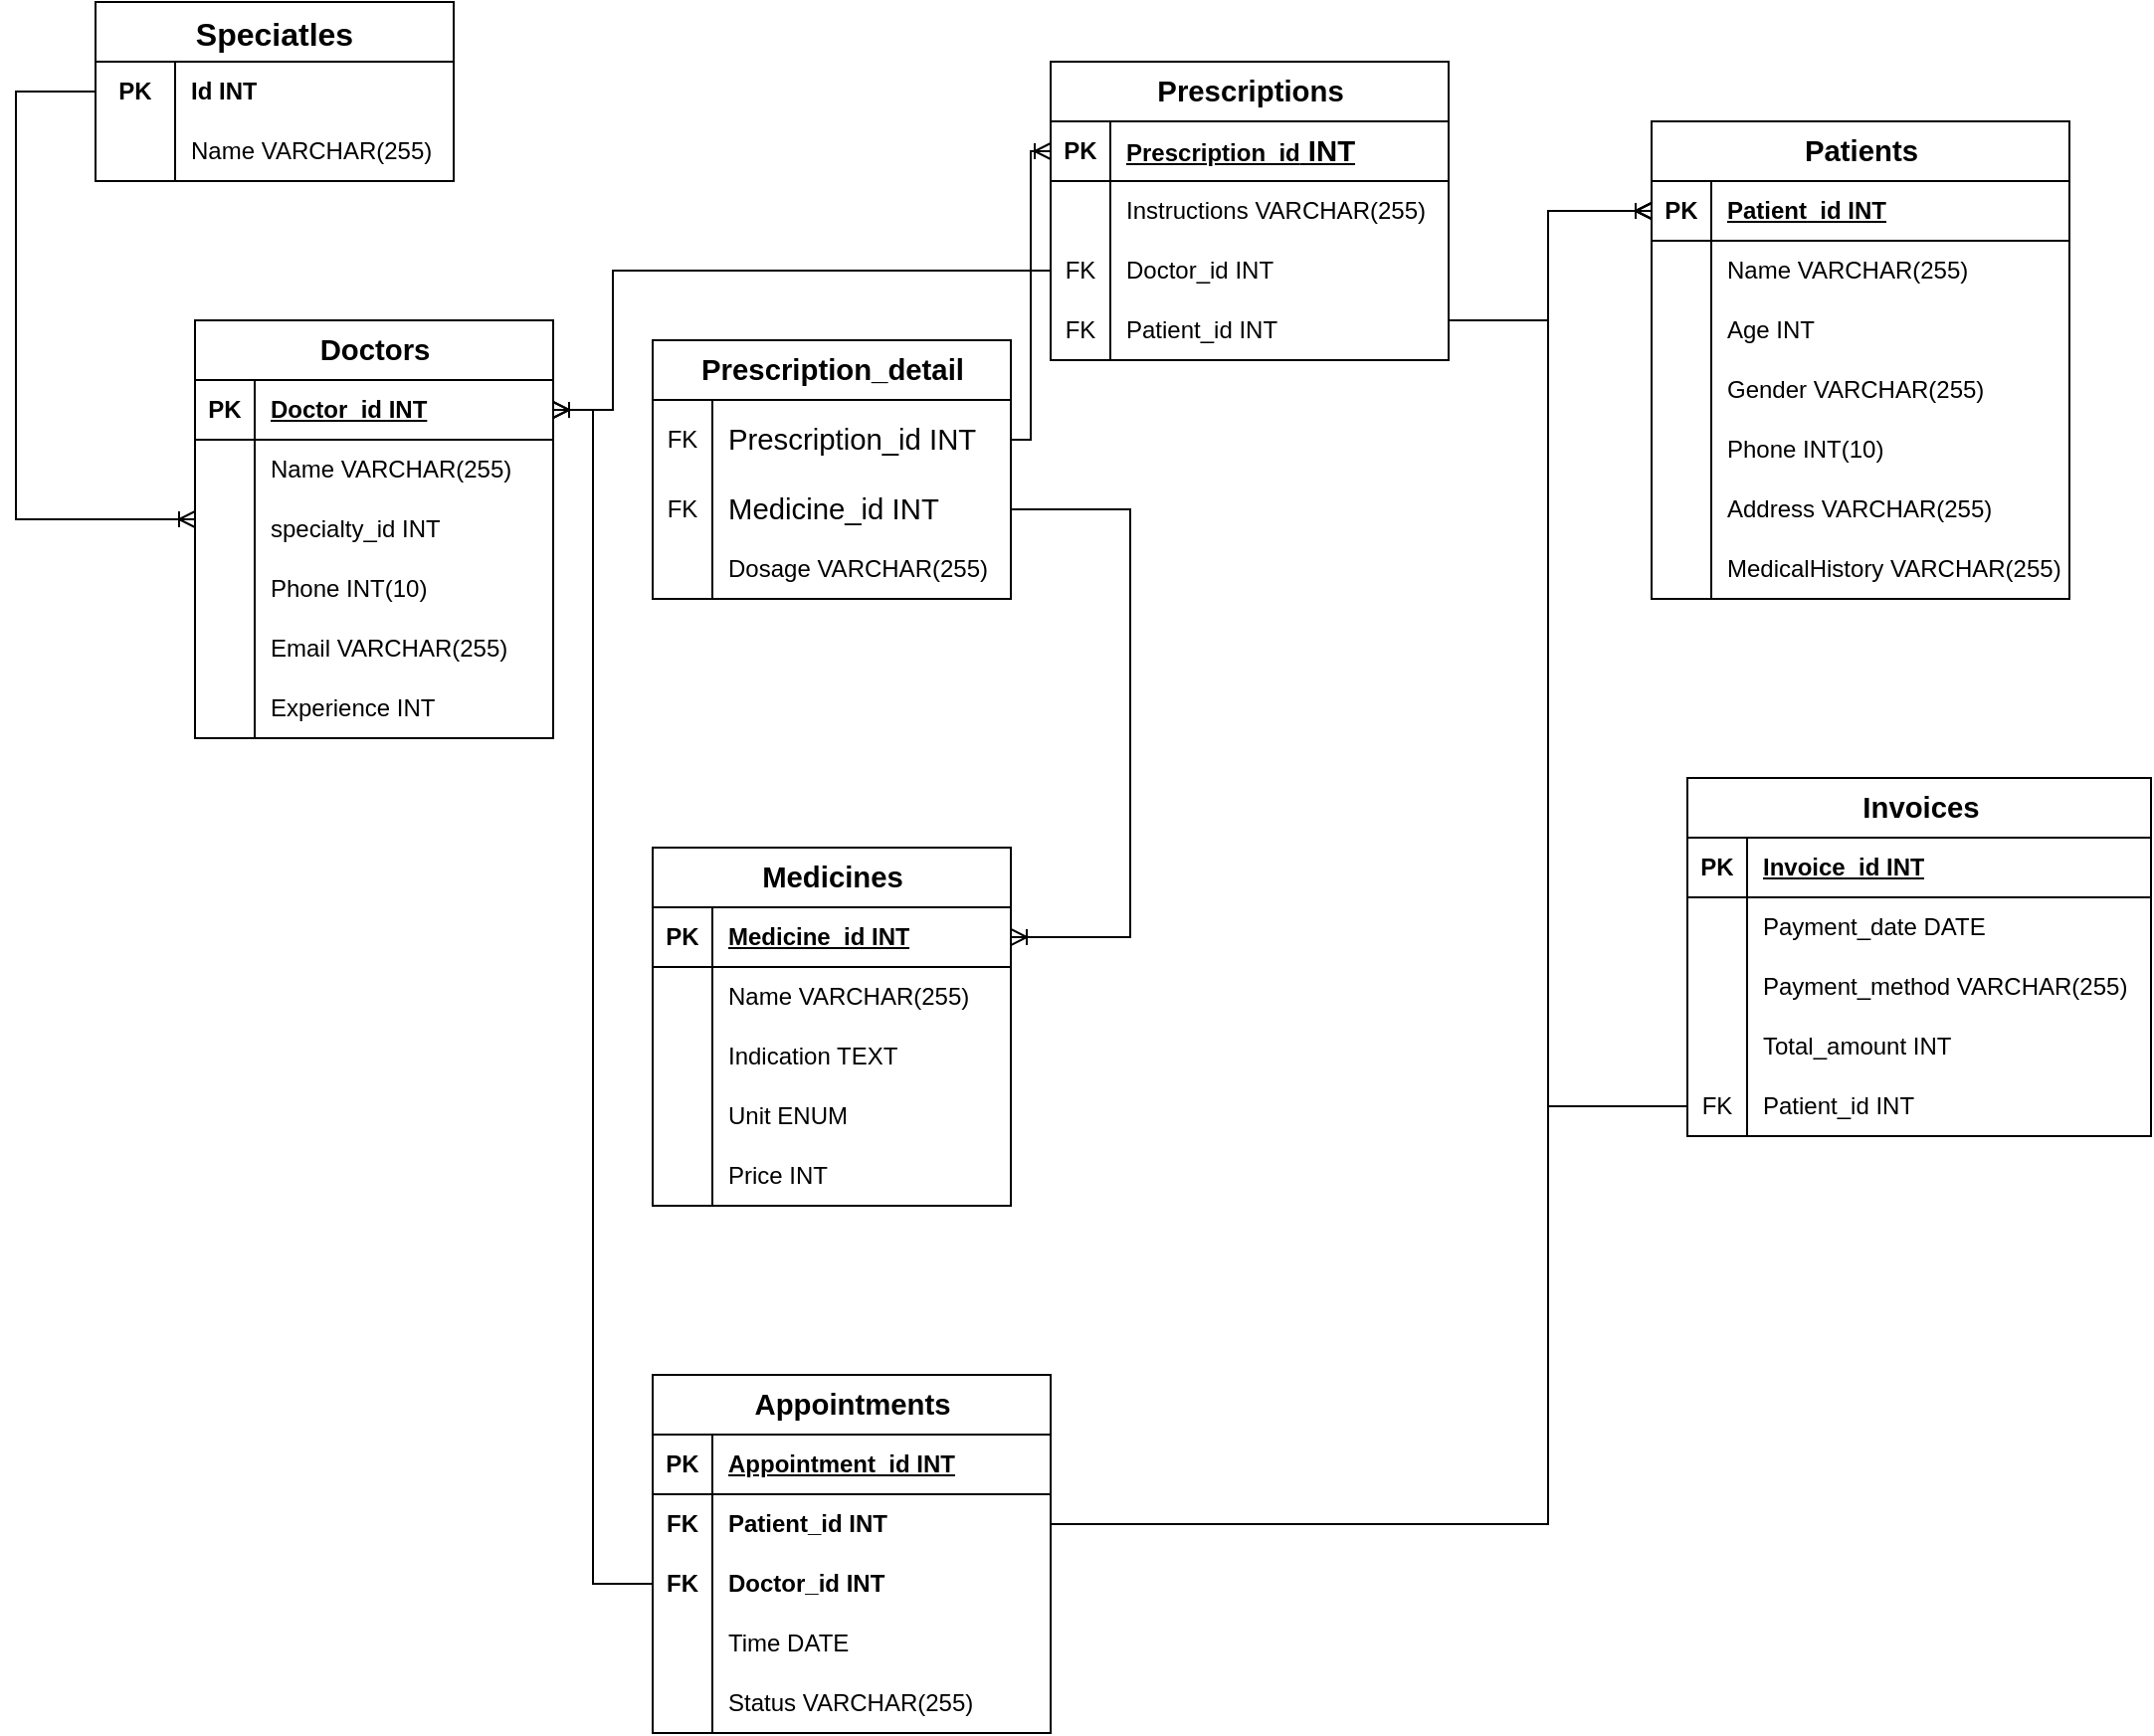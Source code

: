 <mxfile version="28.0.5">
  <diagram name="Trang-1" id="zhzASKq3WMGwNVFOSWOh">
    <mxGraphModel dx="2316" dy="2020" grid="1" gridSize="10" guides="1" tooltips="1" connect="1" arrows="1" fold="1" page="1" pageScale="1" pageWidth="827" pageHeight="1169" math="0" shadow="0">
      <root>
        <mxCell id="0" />
        <mxCell id="1" parent="0" />
        <mxCell id="D-3tOpNgMtjQ7bME-NMo-1" value="&lt;span id=&quot;docs-internal-guid-56222954-7fff-db5d-7ff1-6fb6231fdb4e&quot; style=&quot;&quot;&gt;&lt;span style=&quot;font-size: 11pt; font-family: Arial, sans-serif; background-color: transparent; font-variant-numeric: normal; font-variant-east-asian: normal; font-variant-alternates: normal; font-variant-position: normal; font-variant-emoji: normal; vertical-align: baseline; white-space: pre-wrap;&quot;&gt;Doctors&lt;/span&gt;&lt;/span&gt;" style="shape=table;startSize=30;container=1;collapsible=1;childLayout=tableLayout;fixedRows=1;rowLines=0;fontStyle=1;align=center;resizeLast=1;html=1;" vertex="1" parent="1">
          <mxGeometry x="20" y="140" width="180" height="210" as="geometry" />
        </mxCell>
        <mxCell id="D-3tOpNgMtjQ7bME-NMo-2" value="" style="shape=tableRow;horizontal=0;startSize=0;swimlaneHead=0;swimlaneBody=0;fillColor=none;collapsible=0;dropTarget=0;points=[[0,0.5],[1,0.5]];portConstraint=eastwest;top=0;left=0;right=0;bottom=1;" vertex="1" parent="D-3tOpNgMtjQ7bME-NMo-1">
          <mxGeometry y="30" width="180" height="30" as="geometry" />
        </mxCell>
        <mxCell id="D-3tOpNgMtjQ7bME-NMo-3" value="PK" style="shape=partialRectangle;connectable=0;fillColor=none;top=0;left=0;bottom=0;right=0;fontStyle=1;overflow=hidden;whiteSpace=wrap;html=1;" vertex="1" parent="D-3tOpNgMtjQ7bME-NMo-2">
          <mxGeometry width="30" height="30" as="geometry">
            <mxRectangle width="30" height="30" as="alternateBounds" />
          </mxGeometry>
        </mxCell>
        <mxCell id="D-3tOpNgMtjQ7bME-NMo-4" value="Doctor_id INT" style="shape=partialRectangle;connectable=0;fillColor=none;top=0;left=0;bottom=0;right=0;align=left;spacingLeft=6;fontStyle=5;overflow=hidden;whiteSpace=wrap;html=1;" vertex="1" parent="D-3tOpNgMtjQ7bME-NMo-2">
          <mxGeometry x="30" width="150" height="30" as="geometry">
            <mxRectangle width="150" height="30" as="alternateBounds" />
          </mxGeometry>
        </mxCell>
        <mxCell id="D-3tOpNgMtjQ7bME-NMo-5" value="" style="shape=tableRow;horizontal=0;startSize=0;swimlaneHead=0;swimlaneBody=0;fillColor=none;collapsible=0;dropTarget=0;points=[[0,0.5],[1,0.5]];portConstraint=eastwest;top=0;left=0;right=0;bottom=0;" vertex="1" parent="D-3tOpNgMtjQ7bME-NMo-1">
          <mxGeometry y="60" width="180" height="30" as="geometry" />
        </mxCell>
        <mxCell id="D-3tOpNgMtjQ7bME-NMo-6" value="" style="shape=partialRectangle;connectable=0;fillColor=none;top=0;left=0;bottom=0;right=0;editable=1;overflow=hidden;whiteSpace=wrap;html=1;" vertex="1" parent="D-3tOpNgMtjQ7bME-NMo-5">
          <mxGeometry width="30" height="30" as="geometry">
            <mxRectangle width="30" height="30" as="alternateBounds" />
          </mxGeometry>
        </mxCell>
        <mxCell id="D-3tOpNgMtjQ7bME-NMo-7" value="Name VARCHAR(255)" style="shape=partialRectangle;connectable=0;fillColor=none;top=0;left=0;bottom=0;right=0;align=left;spacingLeft=6;overflow=hidden;whiteSpace=wrap;html=1;" vertex="1" parent="D-3tOpNgMtjQ7bME-NMo-5">
          <mxGeometry x="30" width="150" height="30" as="geometry">
            <mxRectangle width="150" height="30" as="alternateBounds" />
          </mxGeometry>
        </mxCell>
        <mxCell id="D-3tOpNgMtjQ7bME-NMo-8" value="" style="shape=tableRow;horizontal=0;startSize=0;swimlaneHead=0;swimlaneBody=0;fillColor=none;collapsible=0;dropTarget=0;points=[[0,0.5],[1,0.5]];portConstraint=eastwest;top=0;left=0;right=0;bottom=0;" vertex="1" parent="D-3tOpNgMtjQ7bME-NMo-1">
          <mxGeometry y="90" width="180" height="30" as="geometry" />
        </mxCell>
        <mxCell id="D-3tOpNgMtjQ7bME-NMo-9" value="" style="shape=partialRectangle;connectable=0;fillColor=none;top=0;left=0;bottom=0;right=0;editable=1;overflow=hidden;whiteSpace=wrap;html=1;" vertex="1" parent="D-3tOpNgMtjQ7bME-NMo-8">
          <mxGeometry width="30" height="30" as="geometry">
            <mxRectangle width="30" height="30" as="alternateBounds" />
          </mxGeometry>
        </mxCell>
        <mxCell id="D-3tOpNgMtjQ7bME-NMo-10" value="specialty_id INT" style="shape=partialRectangle;connectable=0;fillColor=none;top=0;left=0;bottom=0;right=0;align=left;spacingLeft=6;overflow=hidden;whiteSpace=wrap;html=1;" vertex="1" parent="D-3tOpNgMtjQ7bME-NMo-8">
          <mxGeometry x="30" width="150" height="30" as="geometry">
            <mxRectangle width="150" height="30" as="alternateBounds" />
          </mxGeometry>
        </mxCell>
        <mxCell id="D-3tOpNgMtjQ7bME-NMo-11" value="" style="shape=tableRow;horizontal=0;startSize=0;swimlaneHead=0;swimlaneBody=0;fillColor=none;collapsible=0;dropTarget=0;points=[[0,0.5],[1,0.5]];portConstraint=eastwest;top=0;left=0;right=0;bottom=0;" vertex="1" parent="D-3tOpNgMtjQ7bME-NMo-1">
          <mxGeometry y="120" width="180" height="30" as="geometry" />
        </mxCell>
        <mxCell id="D-3tOpNgMtjQ7bME-NMo-12" value="" style="shape=partialRectangle;connectable=0;fillColor=none;top=0;left=0;bottom=0;right=0;editable=1;overflow=hidden;whiteSpace=wrap;html=1;" vertex="1" parent="D-3tOpNgMtjQ7bME-NMo-11">
          <mxGeometry width="30" height="30" as="geometry">
            <mxRectangle width="30" height="30" as="alternateBounds" />
          </mxGeometry>
        </mxCell>
        <mxCell id="D-3tOpNgMtjQ7bME-NMo-13" value="Phone INT(10)" style="shape=partialRectangle;connectable=0;fillColor=none;top=0;left=0;bottom=0;right=0;align=left;spacingLeft=6;overflow=hidden;whiteSpace=wrap;html=1;" vertex="1" parent="D-3tOpNgMtjQ7bME-NMo-11">
          <mxGeometry x="30" width="150" height="30" as="geometry">
            <mxRectangle width="150" height="30" as="alternateBounds" />
          </mxGeometry>
        </mxCell>
        <mxCell id="D-3tOpNgMtjQ7bME-NMo-14" value="" style="shape=tableRow;horizontal=0;startSize=0;swimlaneHead=0;swimlaneBody=0;fillColor=none;collapsible=0;dropTarget=0;points=[[0,0.5],[1,0.5]];portConstraint=eastwest;top=0;left=0;right=0;bottom=0;" vertex="1" parent="D-3tOpNgMtjQ7bME-NMo-1">
          <mxGeometry y="150" width="180" height="30" as="geometry" />
        </mxCell>
        <mxCell id="D-3tOpNgMtjQ7bME-NMo-15" value="" style="shape=partialRectangle;connectable=0;fillColor=none;top=0;left=0;bottom=0;right=0;editable=1;overflow=hidden;whiteSpace=wrap;html=1;" vertex="1" parent="D-3tOpNgMtjQ7bME-NMo-14">
          <mxGeometry width="30" height="30" as="geometry">
            <mxRectangle width="30" height="30" as="alternateBounds" />
          </mxGeometry>
        </mxCell>
        <mxCell id="D-3tOpNgMtjQ7bME-NMo-16" value="Email VARCHAR(255)" style="shape=partialRectangle;connectable=0;fillColor=none;top=0;left=0;bottom=0;right=0;align=left;spacingLeft=6;overflow=hidden;whiteSpace=wrap;html=1;" vertex="1" parent="D-3tOpNgMtjQ7bME-NMo-14">
          <mxGeometry x="30" width="150" height="30" as="geometry">
            <mxRectangle width="150" height="30" as="alternateBounds" />
          </mxGeometry>
        </mxCell>
        <mxCell id="D-3tOpNgMtjQ7bME-NMo-17" value="" style="shape=tableRow;horizontal=0;startSize=0;swimlaneHead=0;swimlaneBody=0;fillColor=none;collapsible=0;dropTarget=0;points=[[0,0.5],[1,0.5]];portConstraint=eastwest;top=0;left=0;right=0;bottom=0;" vertex="1" parent="D-3tOpNgMtjQ7bME-NMo-1">
          <mxGeometry y="180" width="180" height="30" as="geometry" />
        </mxCell>
        <mxCell id="D-3tOpNgMtjQ7bME-NMo-18" value="" style="shape=partialRectangle;connectable=0;fillColor=none;top=0;left=0;bottom=0;right=0;editable=1;overflow=hidden;whiteSpace=wrap;html=1;" vertex="1" parent="D-3tOpNgMtjQ7bME-NMo-17">
          <mxGeometry width="30" height="30" as="geometry">
            <mxRectangle width="30" height="30" as="alternateBounds" />
          </mxGeometry>
        </mxCell>
        <mxCell id="D-3tOpNgMtjQ7bME-NMo-19" value="Experience INT" style="shape=partialRectangle;connectable=0;fillColor=none;top=0;left=0;bottom=0;right=0;align=left;spacingLeft=6;overflow=hidden;whiteSpace=wrap;html=1;" vertex="1" parent="D-3tOpNgMtjQ7bME-NMo-17">
          <mxGeometry x="30" width="150" height="30" as="geometry">
            <mxRectangle width="150" height="30" as="alternateBounds" />
          </mxGeometry>
        </mxCell>
        <mxCell id="D-3tOpNgMtjQ7bME-NMo-20" value="Speciatles" style="shape=table;startSize=30;container=1;collapsible=0;childLayout=tableLayout;fixedRows=1;rowLines=0;fontStyle=1;strokeColor=default;fontSize=16;" vertex="1" parent="1">
          <mxGeometry x="-30" y="-20" width="180" height="90" as="geometry" />
        </mxCell>
        <mxCell id="D-3tOpNgMtjQ7bME-NMo-21" value="" style="shape=tableRow;horizontal=0;startSize=0;swimlaneHead=0;swimlaneBody=0;top=0;left=0;bottom=0;right=0;collapsible=0;dropTarget=0;fillColor=none;points=[[0,0.5],[1,0.5]];portConstraint=eastwest;strokeColor=inherit;fontSize=16;" vertex="1" parent="D-3tOpNgMtjQ7bME-NMo-20">
          <mxGeometry y="30" width="180" height="30" as="geometry" />
        </mxCell>
        <mxCell id="D-3tOpNgMtjQ7bME-NMo-22" value="PK" style="shape=partialRectangle;html=1;whiteSpace=wrap;connectable=0;fillColor=none;top=0;left=0;bottom=0;right=0;overflow=hidden;pointerEvents=1;strokeColor=inherit;fontSize=12;fontStyle=1" vertex="1" parent="D-3tOpNgMtjQ7bME-NMo-21">
          <mxGeometry width="40" height="30" as="geometry">
            <mxRectangle width="40" height="30" as="alternateBounds" />
          </mxGeometry>
        </mxCell>
        <mxCell id="D-3tOpNgMtjQ7bME-NMo-23" value="Id INT" style="shape=partialRectangle;html=1;whiteSpace=wrap;connectable=0;fillColor=none;top=0;left=0;bottom=0;right=0;align=left;spacingLeft=6;overflow=hidden;strokeColor=inherit;fontSize=12;fontStyle=1" vertex="1" parent="D-3tOpNgMtjQ7bME-NMo-21">
          <mxGeometry x="40" width="140" height="30" as="geometry">
            <mxRectangle width="140" height="30" as="alternateBounds" />
          </mxGeometry>
        </mxCell>
        <mxCell id="D-3tOpNgMtjQ7bME-NMo-24" value="" style="shape=tableRow;horizontal=0;startSize=0;swimlaneHead=0;swimlaneBody=0;top=0;left=0;bottom=0;right=0;collapsible=0;dropTarget=0;fillColor=none;points=[[0,0.5],[1,0.5]];portConstraint=eastwest;strokeColor=inherit;fontSize=16;" vertex="1" parent="D-3tOpNgMtjQ7bME-NMo-20">
          <mxGeometry y="60" width="180" height="30" as="geometry" />
        </mxCell>
        <mxCell id="D-3tOpNgMtjQ7bME-NMo-25" value="" style="shape=partialRectangle;html=1;whiteSpace=wrap;connectable=0;fillColor=none;top=0;left=0;bottom=0;right=0;overflow=hidden;strokeColor=inherit;fontSize=16;" vertex="1" parent="D-3tOpNgMtjQ7bME-NMo-24">
          <mxGeometry width="40" height="30" as="geometry">
            <mxRectangle width="40" height="30" as="alternateBounds" />
          </mxGeometry>
        </mxCell>
        <mxCell id="D-3tOpNgMtjQ7bME-NMo-26" value="Name VARCHAR(255)" style="shape=partialRectangle;html=1;whiteSpace=wrap;connectable=0;fillColor=none;top=0;left=0;bottom=0;right=0;align=left;spacingLeft=6;overflow=hidden;strokeColor=inherit;fontSize=12;" vertex="1" parent="D-3tOpNgMtjQ7bME-NMo-24">
          <mxGeometry x="40" width="140" height="30" as="geometry">
            <mxRectangle width="140" height="30" as="alternateBounds" />
          </mxGeometry>
        </mxCell>
        <mxCell id="D-3tOpNgMtjQ7bME-NMo-30" value="&lt;span id=&quot;docs-internal-guid-924b4218-7fff-1e12-b797-c82c9c0742f1&quot; style=&quot;&quot;&gt;&lt;span style=&quot;font-size: 11pt; font-family: Arial, sans-serif; background-color: transparent; font-variant-numeric: normal; font-variant-east-asian: normal; font-variant-alternates: normal; font-variant-position: normal; font-variant-emoji: normal; vertical-align: baseline; white-space: pre-wrap;&quot;&gt;Patients&lt;/span&gt;&lt;/span&gt;" style="shape=table;startSize=30;container=1;collapsible=1;childLayout=tableLayout;fixedRows=1;rowLines=0;fontStyle=1;align=center;resizeLast=1;html=1;" vertex="1" parent="1">
          <mxGeometry x="752" y="40" width="210" height="240" as="geometry" />
        </mxCell>
        <mxCell id="D-3tOpNgMtjQ7bME-NMo-31" value="" style="shape=tableRow;horizontal=0;startSize=0;swimlaneHead=0;swimlaneBody=0;fillColor=none;collapsible=0;dropTarget=0;points=[[0,0.5],[1,0.5]];portConstraint=eastwest;top=0;left=0;right=0;bottom=1;" vertex="1" parent="D-3tOpNgMtjQ7bME-NMo-30">
          <mxGeometry y="30" width="210" height="30" as="geometry" />
        </mxCell>
        <mxCell id="D-3tOpNgMtjQ7bME-NMo-32" value="PK" style="shape=partialRectangle;connectable=0;fillColor=none;top=0;left=0;bottom=0;right=0;fontStyle=1;overflow=hidden;whiteSpace=wrap;html=1;" vertex="1" parent="D-3tOpNgMtjQ7bME-NMo-31">
          <mxGeometry width="30" height="30" as="geometry">
            <mxRectangle width="30" height="30" as="alternateBounds" />
          </mxGeometry>
        </mxCell>
        <mxCell id="D-3tOpNgMtjQ7bME-NMo-33" value="Patient_id INT" style="shape=partialRectangle;connectable=0;fillColor=none;top=0;left=0;bottom=0;right=0;align=left;spacingLeft=6;fontStyle=5;overflow=hidden;whiteSpace=wrap;html=1;" vertex="1" parent="D-3tOpNgMtjQ7bME-NMo-31">
          <mxGeometry x="30" width="180" height="30" as="geometry">
            <mxRectangle width="180" height="30" as="alternateBounds" />
          </mxGeometry>
        </mxCell>
        <mxCell id="D-3tOpNgMtjQ7bME-NMo-34" value="" style="shape=tableRow;horizontal=0;startSize=0;swimlaneHead=0;swimlaneBody=0;fillColor=none;collapsible=0;dropTarget=0;points=[[0,0.5],[1,0.5]];portConstraint=eastwest;top=0;left=0;right=0;bottom=0;" vertex="1" parent="D-3tOpNgMtjQ7bME-NMo-30">
          <mxGeometry y="60" width="210" height="30" as="geometry" />
        </mxCell>
        <mxCell id="D-3tOpNgMtjQ7bME-NMo-35" value="" style="shape=partialRectangle;connectable=0;fillColor=none;top=0;left=0;bottom=0;right=0;editable=1;overflow=hidden;whiteSpace=wrap;html=1;" vertex="1" parent="D-3tOpNgMtjQ7bME-NMo-34">
          <mxGeometry width="30" height="30" as="geometry">
            <mxRectangle width="30" height="30" as="alternateBounds" />
          </mxGeometry>
        </mxCell>
        <mxCell id="D-3tOpNgMtjQ7bME-NMo-36" value="Name VARCHAR(255)" style="shape=partialRectangle;connectable=0;fillColor=none;top=0;left=0;bottom=0;right=0;align=left;spacingLeft=6;overflow=hidden;whiteSpace=wrap;html=1;" vertex="1" parent="D-3tOpNgMtjQ7bME-NMo-34">
          <mxGeometry x="30" width="180" height="30" as="geometry">
            <mxRectangle width="180" height="30" as="alternateBounds" />
          </mxGeometry>
        </mxCell>
        <mxCell id="D-3tOpNgMtjQ7bME-NMo-37" value="" style="shape=tableRow;horizontal=0;startSize=0;swimlaneHead=0;swimlaneBody=0;fillColor=none;collapsible=0;dropTarget=0;points=[[0,0.5],[1,0.5]];portConstraint=eastwest;top=0;left=0;right=0;bottom=0;" vertex="1" parent="D-3tOpNgMtjQ7bME-NMo-30">
          <mxGeometry y="90" width="210" height="30" as="geometry" />
        </mxCell>
        <mxCell id="D-3tOpNgMtjQ7bME-NMo-38" value="" style="shape=partialRectangle;connectable=0;fillColor=none;top=0;left=0;bottom=0;right=0;editable=1;overflow=hidden;whiteSpace=wrap;html=1;" vertex="1" parent="D-3tOpNgMtjQ7bME-NMo-37">
          <mxGeometry width="30" height="30" as="geometry">
            <mxRectangle width="30" height="30" as="alternateBounds" />
          </mxGeometry>
        </mxCell>
        <mxCell id="D-3tOpNgMtjQ7bME-NMo-39" value="Age INT" style="shape=partialRectangle;connectable=0;fillColor=none;top=0;left=0;bottom=0;right=0;align=left;spacingLeft=6;overflow=hidden;whiteSpace=wrap;html=1;" vertex="1" parent="D-3tOpNgMtjQ7bME-NMo-37">
          <mxGeometry x="30" width="180" height="30" as="geometry">
            <mxRectangle width="180" height="30" as="alternateBounds" />
          </mxGeometry>
        </mxCell>
        <mxCell id="D-3tOpNgMtjQ7bME-NMo-40" value="" style="shape=tableRow;horizontal=0;startSize=0;swimlaneHead=0;swimlaneBody=0;fillColor=none;collapsible=0;dropTarget=0;points=[[0,0.5],[1,0.5]];portConstraint=eastwest;top=0;left=0;right=0;bottom=0;" vertex="1" parent="D-3tOpNgMtjQ7bME-NMo-30">
          <mxGeometry y="120" width="210" height="30" as="geometry" />
        </mxCell>
        <mxCell id="D-3tOpNgMtjQ7bME-NMo-41" value="" style="shape=partialRectangle;connectable=0;fillColor=none;top=0;left=0;bottom=0;right=0;editable=1;overflow=hidden;whiteSpace=wrap;html=1;" vertex="1" parent="D-3tOpNgMtjQ7bME-NMo-40">
          <mxGeometry width="30" height="30" as="geometry">
            <mxRectangle width="30" height="30" as="alternateBounds" />
          </mxGeometry>
        </mxCell>
        <mxCell id="D-3tOpNgMtjQ7bME-NMo-42" value="Gender VARCHAR(255)" style="shape=partialRectangle;connectable=0;fillColor=none;top=0;left=0;bottom=0;right=0;align=left;spacingLeft=6;overflow=hidden;whiteSpace=wrap;html=1;" vertex="1" parent="D-3tOpNgMtjQ7bME-NMo-40">
          <mxGeometry x="30" width="180" height="30" as="geometry">
            <mxRectangle width="180" height="30" as="alternateBounds" />
          </mxGeometry>
        </mxCell>
        <mxCell id="D-3tOpNgMtjQ7bME-NMo-43" value="" style="shape=tableRow;horizontal=0;startSize=0;swimlaneHead=0;swimlaneBody=0;fillColor=none;collapsible=0;dropTarget=0;points=[[0,0.5],[1,0.5]];portConstraint=eastwest;top=0;left=0;right=0;bottom=0;" vertex="1" parent="D-3tOpNgMtjQ7bME-NMo-30">
          <mxGeometry y="150" width="210" height="30" as="geometry" />
        </mxCell>
        <mxCell id="D-3tOpNgMtjQ7bME-NMo-44" value="" style="shape=partialRectangle;connectable=0;fillColor=none;top=0;left=0;bottom=0;right=0;editable=1;overflow=hidden;whiteSpace=wrap;html=1;" vertex="1" parent="D-3tOpNgMtjQ7bME-NMo-43">
          <mxGeometry width="30" height="30" as="geometry">
            <mxRectangle width="30" height="30" as="alternateBounds" />
          </mxGeometry>
        </mxCell>
        <mxCell id="D-3tOpNgMtjQ7bME-NMo-45" value="Phone INT(10)" style="shape=partialRectangle;connectable=0;fillColor=none;top=0;left=0;bottom=0;right=0;align=left;spacingLeft=6;overflow=hidden;whiteSpace=wrap;html=1;" vertex="1" parent="D-3tOpNgMtjQ7bME-NMo-43">
          <mxGeometry x="30" width="180" height="30" as="geometry">
            <mxRectangle width="180" height="30" as="alternateBounds" />
          </mxGeometry>
        </mxCell>
        <mxCell id="D-3tOpNgMtjQ7bME-NMo-46" value="" style="shape=tableRow;horizontal=0;startSize=0;swimlaneHead=0;swimlaneBody=0;fillColor=none;collapsible=0;dropTarget=0;points=[[0,0.5],[1,0.5]];portConstraint=eastwest;top=0;left=0;right=0;bottom=0;" vertex="1" parent="D-3tOpNgMtjQ7bME-NMo-30">
          <mxGeometry y="180" width="210" height="30" as="geometry" />
        </mxCell>
        <mxCell id="D-3tOpNgMtjQ7bME-NMo-47" value="" style="shape=partialRectangle;connectable=0;fillColor=none;top=0;left=0;bottom=0;right=0;editable=1;overflow=hidden;whiteSpace=wrap;html=1;" vertex="1" parent="D-3tOpNgMtjQ7bME-NMo-46">
          <mxGeometry width="30" height="30" as="geometry">
            <mxRectangle width="30" height="30" as="alternateBounds" />
          </mxGeometry>
        </mxCell>
        <mxCell id="D-3tOpNgMtjQ7bME-NMo-48" value="Address VARCHAR(255)" style="shape=partialRectangle;connectable=0;fillColor=none;top=0;left=0;bottom=0;right=0;align=left;spacingLeft=6;overflow=hidden;whiteSpace=wrap;html=1;" vertex="1" parent="D-3tOpNgMtjQ7bME-NMo-46">
          <mxGeometry x="30" width="180" height="30" as="geometry">
            <mxRectangle width="180" height="30" as="alternateBounds" />
          </mxGeometry>
        </mxCell>
        <mxCell id="D-3tOpNgMtjQ7bME-NMo-157" value="" style="shape=tableRow;horizontal=0;startSize=0;swimlaneHead=0;swimlaneBody=0;fillColor=none;collapsible=0;dropTarget=0;points=[[0,0.5],[1,0.5]];portConstraint=eastwest;top=0;left=0;right=0;bottom=0;" vertex="1" parent="D-3tOpNgMtjQ7bME-NMo-30">
          <mxGeometry y="210" width="210" height="30" as="geometry" />
        </mxCell>
        <mxCell id="D-3tOpNgMtjQ7bME-NMo-158" value="" style="shape=partialRectangle;connectable=0;fillColor=none;top=0;left=0;bottom=0;right=0;editable=1;overflow=hidden;whiteSpace=wrap;html=1;" vertex="1" parent="D-3tOpNgMtjQ7bME-NMo-157">
          <mxGeometry width="30" height="30" as="geometry">
            <mxRectangle width="30" height="30" as="alternateBounds" />
          </mxGeometry>
        </mxCell>
        <mxCell id="D-3tOpNgMtjQ7bME-NMo-159" value="MedicalHistory VARCHAR(255)" style="shape=partialRectangle;connectable=0;fillColor=none;top=0;left=0;bottom=0;right=0;align=left;spacingLeft=6;overflow=hidden;whiteSpace=wrap;html=1;" vertex="1" parent="D-3tOpNgMtjQ7bME-NMo-157">
          <mxGeometry x="30" width="180" height="30" as="geometry">
            <mxRectangle width="180" height="30" as="alternateBounds" />
          </mxGeometry>
        </mxCell>
        <mxCell id="D-3tOpNgMtjQ7bME-NMo-120" value="&lt;span style=&quot;font-family: Arial, sans-serif; font-size: 14.667px; white-space: pre-wrap;&quot;&gt;Prescriptions&lt;/span&gt;" style="shape=table;startSize=30;container=1;collapsible=1;childLayout=tableLayout;fixedRows=1;rowLines=0;fontStyle=1;align=center;resizeLast=1;html=1;" vertex="1" parent="1">
          <mxGeometry x="450" y="10" width="200" height="150" as="geometry" />
        </mxCell>
        <mxCell id="D-3tOpNgMtjQ7bME-NMo-121" value="" style="shape=tableRow;horizontal=0;startSize=0;swimlaneHead=0;swimlaneBody=0;fillColor=none;collapsible=0;dropTarget=0;points=[[0,0.5],[1,0.5]];portConstraint=eastwest;top=0;left=0;right=0;bottom=1;" vertex="1" parent="D-3tOpNgMtjQ7bME-NMo-120">
          <mxGeometry y="30" width="200" height="30" as="geometry" />
        </mxCell>
        <mxCell id="D-3tOpNgMtjQ7bME-NMo-122" value="PK" style="shape=partialRectangle;connectable=0;fillColor=none;top=0;left=0;bottom=0;right=0;fontStyle=1;overflow=hidden;whiteSpace=wrap;html=1;" vertex="1" parent="D-3tOpNgMtjQ7bME-NMo-121">
          <mxGeometry width="30" height="30" as="geometry">
            <mxRectangle width="30" height="30" as="alternateBounds" />
          </mxGeometry>
        </mxCell>
        <mxCell id="D-3tOpNgMtjQ7bME-NMo-123" value="Prescription_id&lt;span style=&quot;font-family: Arial, sans-serif; font-size: 14.667px; text-align: center; white-space-collapse: preserve;&quot;&gt; INT&lt;/span&gt;" style="shape=partialRectangle;connectable=0;fillColor=none;top=0;left=0;bottom=0;right=0;align=left;spacingLeft=6;fontStyle=5;overflow=hidden;whiteSpace=wrap;html=1;" vertex="1" parent="D-3tOpNgMtjQ7bME-NMo-121">
          <mxGeometry x="30" width="170" height="30" as="geometry">
            <mxRectangle width="170" height="30" as="alternateBounds" />
          </mxGeometry>
        </mxCell>
        <mxCell id="D-3tOpNgMtjQ7bME-NMo-124" value="" style="shape=tableRow;horizontal=0;startSize=0;swimlaneHead=0;swimlaneBody=0;fillColor=none;collapsible=0;dropTarget=0;points=[[0,0.5],[1,0.5]];portConstraint=eastwest;top=0;left=0;right=0;bottom=0;" vertex="1" parent="D-3tOpNgMtjQ7bME-NMo-120">
          <mxGeometry y="60" width="200" height="30" as="geometry" />
        </mxCell>
        <mxCell id="D-3tOpNgMtjQ7bME-NMo-125" value="" style="shape=partialRectangle;connectable=0;fillColor=none;top=0;left=0;bottom=0;right=0;editable=1;overflow=hidden;whiteSpace=wrap;html=1;" vertex="1" parent="D-3tOpNgMtjQ7bME-NMo-124">
          <mxGeometry width="30" height="30" as="geometry">
            <mxRectangle width="30" height="30" as="alternateBounds" />
          </mxGeometry>
        </mxCell>
        <mxCell id="D-3tOpNgMtjQ7bME-NMo-126" value="Instructions VARCHAR(255)" style="shape=partialRectangle;connectable=0;fillColor=none;top=0;left=0;bottom=0;right=0;align=left;spacingLeft=6;overflow=hidden;whiteSpace=wrap;html=1;" vertex="1" parent="D-3tOpNgMtjQ7bME-NMo-124">
          <mxGeometry x="30" width="170" height="30" as="geometry">
            <mxRectangle width="170" height="30" as="alternateBounds" />
          </mxGeometry>
        </mxCell>
        <mxCell id="D-3tOpNgMtjQ7bME-NMo-222" value="" style="shape=tableRow;horizontal=0;startSize=0;swimlaneHead=0;swimlaneBody=0;fillColor=none;collapsible=0;dropTarget=0;points=[[0,0.5],[1,0.5]];portConstraint=eastwest;top=0;left=0;right=0;bottom=0;" vertex="1" parent="D-3tOpNgMtjQ7bME-NMo-120">
          <mxGeometry y="90" width="200" height="30" as="geometry" />
        </mxCell>
        <mxCell id="D-3tOpNgMtjQ7bME-NMo-223" value="FK" style="shape=partialRectangle;connectable=0;fillColor=none;top=0;left=0;bottom=0;right=0;editable=1;overflow=hidden;whiteSpace=wrap;html=1;" vertex="1" parent="D-3tOpNgMtjQ7bME-NMo-222">
          <mxGeometry width="30" height="30" as="geometry">
            <mxRectangle width="30" height="30" as="alternateBounds" />
          </mxGeometry>
        </mxCell>
        <mxCell id="D-3tOpNgMtjQ7bME-NMo-224" value="Doctor_id INT" style="shape=partialRectangle;connectable=0;fillColor=none;top=0;left=0;bottom=0;right=0;align=left;spacingLeft=6;overflow=hidden;whiteSpace=wrap;html=1;" vertex="1" parent="D-3tOpNgMtjQ7bME-NMo-222">
          <mxGeometry x="30" width="170" height="30" as="geometry">
            <mxRectangle width="170" height="30" as="alternateBounds" />
          </mxGeometry>
        </mxCell>
        <mxCell id="D-3tOpNgMtjQ7bME-NMo-127" value="" style="shape=tableRow;horizontal=0;startSize=0;swimlaneHead=0;swimlaneBody=0;fillColor=none;collapsible=0;dropTarget=0;points=[[0,0.5],[1,0.5]];portConstraint=eastwest;top=0;left=0;right=0;bottom=0;" vertex="1" parent="D-3tOpNgMtjQ7bME-NMo-120">
          <mxGeometry y="120" width="200" height="30" as="geometry" />
        </mxCell>
        <mxCell id="D-3tOpNgMtjQ7bME-NMo-128" value="FK" style="shape=partialRectangle;connectable=0;fillColor=none;top=0;left=0;bottom=0;right=0;editable=1;overflow=hidden;whiteSpace=wrap;html=1;" vertex="1" parent="D-3tOpNgMtjQ7bME-NMo-127">
          <mxGeometry width="30" height="30" as="geometry">
            <mxRectangle width="30" height="30" as="alternateBounds" />
          </mxGeometry>
        </mxCell>
        <mxCell id="D-3tOpNgMtjQ7bME-NMo-129" value="Patient_id INT" style="shape=partialRectangle;connectable=0;fillColor=none;top=0;left=0;bottom=0;right=0;align=left;spacingLeft=6;overflow=hidden;whiteSpace=wrap;html=1;" vertex="1" parent="D-3tOpNgMtjQ7bME-NMo-127">
          <mxGeometry x="30" width="170" height="30" as="geometry">
            <mxRectangle width="170" height="30" as="alternateBounds" />
          </mxGeometry>
        </mxCell>
        <mxCell id="D-3tOpNgMtjQ7bME-NMo-152" value="" style="edgeStyle=orthogonalEdgeStyle;fontSize=12;html=1;endArrow=ERoneToMany;rounded=0;exitX=0;exitY=0.5;exitDx=0;exitDy=0;" edge="1" parent="1" source="D-3tOpNgMtjQ7bME-NMo-21" target="D-3tOpNgMtjQ7bME-NMo-8">
          <mxGeometry width="100" height="100" relative="1" as="geometry">
            <mxPoint x="360" y="210" as="sourcePoint" />
            <mxPoint x="460" y="110" as="targetPoint" />
            <Array as="points">
              <mxPoint x="-70" y="25" />
              <mxPoint x="-70" y="240" />
            </Array>
          </mxGeometry>
        </mxCell>
        <mxCell id="D-3tOpNgMtjQ7bME-NMo-153" value="" style="edgeStyle=orthogonalEdgeStyle;fontSize=12;html=1;endArrow=ERoneToMany;rounded=0;exitX=0;exitY=0.5;exitDx=0;exitDy=0;entryX=1;entryY=0.5;entryDx=0;entryDy=0;" edge="1" parent="1" source="D-3tOpNgMtjQ7bME-NMo-222" target="D-3tOpNgMtjQ7bME-NMo-2">
          <mxGeometry width="100" height="100" relative="1" as="geometry">
            <mxPoint x="360" y="340" as="sourcePoint" />
            <mxPoint x="460" y="240" as="targetPoint" />
            <Array as="points">
              <mxPoint x="230" y="115" />
              <mxPoint x="230" y="185" />
            </Array>
          </mxGeometry>
        </mxCell>
        <mxCell id="D-3tOpNgMtjQ7bME-NMo-155" value="" style="edgeStyle=orthogonalEdgeStyle;fontSize=12;html=1;endArrow=ERoneToMany;rounded=0;entryX=0;entryY=0.5;entryDx=0;entryDy=0;exitX=1;exitY=0.5;exitDx=0;exitDy=0;" edge="1" parent="1" source="D-3tOpNgMtjQ7bME-NMo-127" target="D-3tOpNgMtjQ7bME-NMo-31">
          <mxGeometry width="100" height="100" relative="1" as="geometry">
            <mxPoint x="360" y="360" as="sourcePoint" />
            <mxPoint x="460" y="260" as="targetPoint" />
            <Array as="points">
              <mxPoint x="650" y="140" />
              <mxPoint x="700" y="140" />
              <mxPoint x="700" y="85" />
            </Array>
          </mxGeometry>
        </mxCell>
        <mxCell id="D-3tOpNgMtjQ7bME-NMo-156" value="" style="edgeStyle=orthogonalEdgeStyle;fontSize=12;html=1;endArrow=ERoneToMany;rounded=0;entryX=0;entryY=0.5;entryDx=0;entryDy=0;exitX=0;exitY=0.5;exitDx=0;exitDy=0;" edge="1" parent="1" source="D-3tOpNgMtjQ7bME-NMo-219" target="D-3tOpNgMtjQ7bME-NMo-31">
          <mxGeometry width="100" height="100" relative="1" as="geometry">
            <mxPoint x="747" y="405" as="sourcePoint" />
            <mxPoint x="460" y="260" as="targetPoint" />
            <Array as="points">
              <mxPoint x="700" y="535" />
              <mxPoint x="700" y="85" />
            </Array>
          </mxGeometry>
        </mxCell>
        <mxCell id="D-3tOpNgMtjQ7bME-NMo-160" value="" style="edgeStyle=orthogonalEdgeStyle;fontSize=12;html=1;endArrow=ERoneToMany;rounded=0;entryX=0;entryY=0.5;entryDx=0;entryDy=0;exitX=1;exitY=0.5;exitDx=0;exitDy=0;" edge="1" parent="1" source="D-3tOpNgMtjQ7bME-NMo-195" target="D-3tOpNgMtjQ7bME-NMo-121">
          <mxGeometry width="100" height="100" relative="1" as="geometry">
            <mxPoint x="430" y="540" as="sourcePoint" />
            <mxPoint x="580" y="270" as="targetPoint" />
            <Array as="points">
              <mxPoint x="440" y="200" />
            </Array>
          </mxGeometry>
        </mxCell>
        <mxCell id="D-3tOpNgMtjQ7bME-NMo-161" value="&lt;span style=&quot;font-family: Arial, sans-serif; font-size: 14.667px; white-space: pre-wrap;&quot;&gt;Medicines&lt;/span&gt;" style="shape=table;startSize=30;container=1;collapsible=1;childLayout=tableLayout;fixedRows=1;rowLines=0;fontStyle=1;align=center;resizeLast=1;html=1;" vertex="1" parent="1">
          <mxGeometry x="250" y="405" width="180" height="180" as="geometry" />
        </mxCell>
        <mxCell id="D-3tOpNgMtjQ7bME-NMo-162" value="" style="shape=tableRow;horizontal=0;startSize=0;swimlaneHead=0;swimlaneBody=0;fillColor=none;collapsible=0;dropTarget=0;points=[[0,0.5],[1,0.5]];portConstraint=eastwest;top=0;left=0;right=0;bottom=1;" vertex="1" parent="D-3tOpNgMtjQ7bME-NMo-161">
          <mxGeometry y="30" width="180" height="30" as="geometry" />
        </mxCell>
        <mxCell id="D-3tOpNgMtjQ7bME-NMo-163" value="PK" style="shape=partialRectangle;connectable=0;fillColor=none;top=0;left=0;bottom=0;right=0;fontStyle=1;overflow=hidden;whiteSpace=wrap;html=1;" vertex="1" parent="D-3tOpNgMtjQ7bME-NMo-162">
          <mxGeometry width="30" height="30" as="geometry">
            <mxRectangle width="30" height="30" as="alternateBounds" />
          </mxGeometry>
        </mxCell>
        <mxCell id="D-3tOpNgMtjQ7bME-NMo-164" value="Medicine_id INT" style="shape=partialRectangle;connectable=0;fillColor=none;top=0;left=0;bottom=0;right=0;align=left;spacingLeft=6;fontStyle=5;overflow=hidden;whiteSpace=wrap;html=1;" vertex="1" parent="D-3tOpNgMtjQ7bME-NMo-162">
          <mxGeometry x="30" width="150" height="30" as="geometry">
            <mxRectangle width="150" height="30" as="alternateBounds" />
          </mxGeometry>
        </mxCell>
        <mxCell id="D-3tOpNgMtjQ7bME-NMo-165" value="" style="shape=tableRow;horizontal=0;startSize=0;swimlaneHead=0;swimlaneBody=0;fillColor=none;collapsible=0;dropTarget=0;points=[[0,0.5],[1,0.5]];portConstraint=eastwest;top=0;left=0;right=0;bottom=0;" vertex="1" parent="D-3tOpNgMtjQ7bME-NMo-161">
          <mxGeometry y="60" width="180" height="30" as="geometry" />
        </mxCell>
        <mxCell id="D-3tOpNgMtjQ7bME-NMo-166" value="" style="shape=partialRectangle;connectable=0;fillColor=none;top=0;left=0;bottom=0;right=0;editable=1;overflow=hidden;whiteSpace=wrap;html=1;" vertex="1" parent="D-3tOpNgMtjQ7bME-NMo-165">
          <mxGeometry width="30" height="30" as="geometry">
            <mxRectangle width="30" height="30" as="alternateBounds" />
          </mxGeometry>
        </mxCell>
        <mxCell id="D-3tOpNgMtjQ7bME-NMo-167" value="Name VARCHAR(255)" style="shape=partialRectangle;connectable=0;fillColor=none;top=0;left=0;bottom=0;right=0;align=left;spacingLeft=6;overflow=hidden;whiteSpace=wrap;html=1;" vertex="1" parent="D-3tOpNgMtjQ7bME-NMo-165">
          <mxGeometry x="30" width="150" height="30" as="geometry">
            <mxRectangle width="150" height="30" as="alternateBounds" />
          </mxGeometry>
        </mxCell>
        <mxCell id="D-3tOpNgMtjQ7bME-NMo-168" value="" style="shape=tableRow;horizontal=0;startSize=0;swimlaneHead=0;swimlaneBody=0;fillColor=none;collapsible=0;dropTarget=0;points=[[0,0.5],[1,0.5]];portConstraint=eastwest;top=0;left=0;right=0;bottom=0;" vertex="1" parent="D-3tOpNgMtjQ7bME-NMo-161">
          <mxGeometry y="90" width="180" height="30" as="geometry" />
        </mxCell>
        <mxCell id="D-3tOpNgMtjQ7bME-NMo-169" value="" style="shape=partialRectangle;connectable=0;fillColor=none;top=0;left=0;bottom=0;right=0;editable=1;overflow=hidden;whiteSpace=wrap;html=1;" vertex="1" parent="D-3tOpNgMtjQ7bME-NMo-168">
          <mxGeometry width="30" height="30" as="geometry">
            <mxRectangle width="30" height="30" as="alternateBounds" />
          </mxGeometry>
        </mxCell>
        <mxCell id="D-3tOpNgMtjQ7bME-NMo-170" value="Indication TEXT" style="shape=partialRectangle;connectable=0;fillColor=none;top=0;left=0;bottom=0;right=0;align=left;spacingLeft=6;overflow=hidden;whiteSpace=wrap;html=1;" vertex="1" parent="D-3tOpNgMtjQ7bME-NMo-168">
          <mxGeometry x="30" width="150" height="30" as="geometry">
            <mxRectangle width="150" height="30" as="alternateBounds" />
          </mxGeometry>
        </mxCell>
        <mxCell id="D-3tOpNgMtjQ7bME-NMo-187" value="" style="shape=tableRow;horizontal=0;startSize=0;swimlaneHead=0;swimlaneBody=0;fillColor=none;collapsible=0;dropTarget=0;points=[[0,0.5],[1,0.5]];portConstraint=eastwest;top=0;left=0;right=0;bottom=0;" vertex="1" parent="D-3tOpNgMtjQ7bME-NMo-161">
          <mxGeometry y="120" width="180" height="30" as="geometry" />
        </mxCell>
        <mxCell id="D-3tOpNgMtjQ7bME-NMo-188" value="" style="shape=partialRectangle;connectable=0;fillColor=none;top=0;left=0;bottom=0;right=0;editable=1;overflow=hidden;whiteSpace=wrap;html=1;" vertex="1" parent="D-3tOpNgMtjQ7bME-NMo-187">
          <mxGeometry width="30" height="30" as="geometry">
            <mxRectangle width="30" height="30" as="alternateBounds" />
          </mxGeometry>
        </mxCell>
        <mxCell id="D-3tOpNgMtjQ7bME-NMo-189" value="Unit ENUM" style="shape=partialRectangle;connectable=0;fillColor=none;top=0;left=0;bottom=0;right=0;align=left;spacingLeft=6;overflow=hidden;whiteSpace=wrap;html=1;" vertex="1" parent="D-3tOpNgMtjQ7bME-NMo-187">
          <mxGeometry x="30" width="150" height="30" as="geometry">
            <mxRectangle width="150" height="30" as="alternateBounds" />
          </mxGeometry>
        </mxCell>
        <mxCell id="D-3tOpNgMtjQ7bME-NMo-171" value="" style="shape=tableRow;horizontal=0;startSize=0;swimlaneHead=0;swimlaneBody=0;fillColor=none;collapsible=0;dropTarget=0;points=[[0,0.5],[1,0.5]];portConstraint=eastwest;top=0;left=0;right=0;bottom=0;" vertex="1" parent="D-3tOpNgMtjQ7bME-NMo-161">
          <mxGeometry y="150" width="180" height="30" as="geometry" />
        </mxCell>
        <mxCell id="D-3tOpNgMtjQ7bME-NMo-172" value="" style="shape=partialRectangle;connectable=0;fillColor=none;top=0;left=0;bottom=0;right=0;editable=1;overflow=hidden;whiteSpace=wrap;html=1;" vertex="1" parent="D-3tOpNgMtjQ7bME-NMo-171">
          <mxGeometry width="30" height="30" as="geometry">
            <mxRectangle width="30" height="30" as="alternateBounds" />
          </mxGeometry>
        </mxCell>
        <mxCell id="D-3tOpNgMtjQ7bME-NMo-173" value="Price INT" style="shape=partialRectangle;connectable=0;fillColor=none;top=0;left=0;bottom=0;right=0;align=left;spacingLeft=6;overflow=hidden;whiteSpace=wrap;html=1;" vertex="1" parent="D-3tOpNgMtjQ7bME-NMo-171">
          <mxGeometry x="30" width="150" height="30" as="geometry">
            <mxRectangle width="150" height="30" as="alternateBounds" />
          </mxGeometry>
        </mxCell>
        <mxCell id="D-3tOpNgMtjQ7bME-NMo-190" value="" style="edgeStyle=orthogonalEdgeStyle;fontSize=12;html=1;endArrow=ERoneToMany;rounded=0;entryX=1;entryY=0.5;entryDx=0;entryDy=0;exitX=1;exitY=0.5;exitDx=0;exitDy=0;" edge="1" parent="1" source="D-3tOpNgMtjQ7bME-NMo-198" target="D-3tOpNgMtjQ7bME-NMo-162">
          <mxGeometry width="100" height="100" relative="1" as="geometry">
            <mxPoint x="500" y="200" as="sourcePoint" />
            <mxPoint x="460" y="260" as="targetPoint" />
            <Array as="points">
              <mxPoint x="490" y="235" />
              <mxPoint x="490" y="450" />
            </Array>
          </mxGeometry>
        </mxCell>
        <mxCell id="D-3tOpNgMtjQ7bME-NMo-191" value="&lt;span style=&quot;font-family: Arial, sans-serif; font-size: 14.667px; white-space: pre-wrap;&quot;&gt;Prescription_detail&lt;/span&gt;" style="shape=table;startSize=30;container=1;collapsible=1;childLayout=tableLayout;fixedRows=1;rowLines=0;fontStyle=1;align=center;resizeLast=1;html=1;" vertex="1" parent="1">
          <mxGeometry x="250" y="150" width="180" height="130" as="geometry" />
        </mxCell>
        <mxCell id="D-3tOpNgMtjQ7bME-NMo-195" value="" style="shape=tableRow;horizontal=0;startSize=0;swimlaneHead=0;swimlaneBody=0;fillColor=none;collapsible=0;dropTarget=0;points=[[0,0.5],[1,0.5]];portConstraint=eastwest;top=0;left=0;right=0;bottom=0;" vertex="1" parent="D-3tOpNgMtjQ7bME-NMo-191">
          <mxGeometry y="30" width="180" height="40" as="geometry" />
        </mxCell>
        <mxCell id="D-3tOpNgMtjQ7bME-NMo-196" value="FK" style="shape=partialRectangle;connectable=0;fillColor=none;top=0;left=0;bottom=0;right=0;editable=1;overflow=hidden;whiteSpace=wrap;html=1;" vertex="1" parent="D-3tOpNgMtjQ7bME-NMo-195">
          <mxGeometry width="30" height="40" as="geometry">
            <mxRectangle width="30" height="40" as="alternateBounds" />
          </mxGeometry>
        </mxCell>
        <mxCell id="D-3tOpNgMtjQ7bME-NMo-197" value="&lt;span style=&quot;font-family: Arial, sans-serif; font-size: 14.667px; text-align: center; white-space-collapse: preserve;&quot;&gt;Prescription_id INT&lt;/span&gt;" style="shape=partialRectangle;connectable=0;fillColor=none;top=0;left=0;bottom=0;right=0;align=left;spacingLeft=6;overflow=hidden;whiteSpace=wrap;html=1;" vertex="1" parent="D-3tOpNgMtjQ7bME-NMo-195">
          <mxGeometry x="30" width="150" height="40" as="geometry">
            <mxRectangle width="150" height="40" as="alternateBounds" />
          </mxGeometry>
        </mxCell>
        <mxCell id="D-3tOpNgMtjQ7bME-NMo-198" value="" style="shape=tableRow;horizontal=0;startSize=0;swimlaneHead=0;swimlaneBody=0;fillColor=none;collapsible=0;dropTarget=0;points=[[0,0.5],[1,0.5]];portConstraint=eastwest;top=0;left=0;right=0;bottom=0;" vertex="1" parent="D-3tOpNgMtjQ7bME-NMo-191">
          <mxGeometry y="70" width="180" height="30" as="geometry" />
        </mxCell>
        <mxCell id="D-3tOpNgMtjQ7bME-NMo-199" value="FK" style="shape=partialRectangle;connectable=0;fillColor=none;top=0;left=0;bottom=0;right=0;editable=1;overflow=hidden;whiteSpace=wrap;html=1;" vertex="1" parent="D-3tOpNgMtjQ7bME-NMo-198">
          <mxGeometry width="30" height="30" as="geometry">
            <mxRectangle width="30" height="30" as="alternateBounds" />
          </mxGeometry>
        </mxCell>
        <mxCell id="D-3tOpNgMtjQ7bME-NMo-200" value="&lt;span style=&quot;font-family: Arial, sans-serif; font-size: 14.667px; white-space-collapse: preserve;&quot;&gt;Medicine_id INT&lt;/span&gt;" style="shape=partialRectangle;connectable=0;fillColor=none;top=0;left=0;bottom=0;right=0;align=left;spacingLeft=6;overflow=hidden;whiteSpace=wrap;html=1;" vertex="1" parent="D-3tOpNgMtjQ7bME-NMo-198">
          <mxGeometry x="30" width="150" height="30" as="geometry">
            <mxRectangle width="150" height="30" as="alternateBounds" />
          </mxGeometry>
        </mxCell>
        <mxCell id="D-3tOpNgMtjQ7bME-NMo-225" value="" style="shape=tableRow;horizontal=0;startSize=0;swimlaneHead=0;swimlaneBody=0;fillColor=none;collapsible=0;dropTarget=0;points=[[0,0.5],[1,0.5]];portConstraint=eastwest;top=0;left=0;right=0;bottom=0;" vertex="1" parent="D-3tOpNgMtjQ7bME-NMo-191">
          <mxGeometry y="100" width="180" height="30" as="geometry" />
        </mxCell>
        <mxCell id="D-3tOpNgMtjQ7bME-NMo-226" value="" style="shape=partialRectangle;connectable=0;fillColor=none;top=0;left=0;bottom=0;right=0;editable=1;overflow=hidden;whiteSpace=wrap;html=1;" vertex="1" parent="D-3tOpNgMtjQ7bME-NMo-225">
          <mxGeometry width="30" height="30" as="geometry">
            <mxRectangle width="30" height="30" as="alternateBounds" />
          </mxGeometry>
        </mxCell>
        <mxCell id="D-3tOpNgMtjQ7bME-NMo-227" value="Dosage VARCHAR(255)" style="shape=partialRectangle;connectable=0;fillColor=none;top=0;left=0;bottom=0;right=0;align=left;spacingLeft=6;overflow=hidden;whiteSpace=wrap;html=1;" vertex="1" parent="D-3tOpNgMtjQ7bME-NMo-225">
          <mxGeometry x="30" width="150" height="30" as="geometry">
            <mxRectangle width="150" height="30" as="alternateBounds" />
          </mxGeometry>
        </mxCell>
        <mxCell id="D-3tOpNgMtjQ7bME-NMo-204" value="" style="edgeStyle=orthogonalEdgeStyle;fontSize=12;html=1;endArrow=ERoneToMany;rounded=0;exitX=1;exitY=0.5;exitDx=0;exitDy=0;entryX=0;entryY=0.5;entryDx=0;entryDy=0;" edge="1" parent="1" source="D-3tOpNgMtjQ7bME-NMo-56" target="D-3tOpNgMtjQ7bME-NMo-31">
          <mxGeometry width="100" height="100" relative="1" as="geometry">
            <mxPoint x="360" y="440" as="sourcePoint" />
            <mxPoint x="460" y="340" as="targetPoint" />
            <Array as="points">
              <mxPoint x="700" y="745" />
              <mxPoint x="700" y="85" />
            </Array>
          </mxGeometry>
        </mxCell>
        <mxCell id="D-3tOpNgMtjQ7bME-NMo-52" value="&lt;span id=&quot;docs-internal-guid-1d4831eb-7fff-138b-26f0-aea6a5eb97d7&quot; style=&quot;&quot;&gt;&lt;span style=&quot;font-size: 11pt; font-family: Arial, sans-serif; background-color: transparent; font-variant-numeric: normal; font-variant-east-asian: normal; font-variant-alternates: normal; font-variant-position: normal; font-variant-emoji: normal; vertical-align: baseline; white-space: pre-wrap;&quot;&gt;Appointments&lt;/span&gt;&lt;/span&gt;" style="shape=table;startSize=30;container=1;collapsible=1;childLayout=tableLayout;fixedRows=1;rowLines=0;fontStyle=1;align=center;resizeLast=1;html=1;" vertex="1" parent="1">
          <mxGeometry x="250" y="670" width="200" height="180" as="geometry" />
        </mxCell>
        <mxCell id="D-3tOpNgMtjQ7bME-NMo-53" value="" style="shape=tableRow;horizontal=0;startSize=0;swimlaneHead=0;swimlaneBody=0;fillColor=none;collapsible=0;dropTarget=0;points=[[0,0.5],[1,0.5]];portConstraint=eastwest;top=0;left=0;right=0;bottom=1;" vertex="1" parent="D-3tOpNgMtjQ7bME-NMo-52">
          <mxGeometry y="30" width="200" height="30" as="geometry" />
        </mxCell>
        <mxCell id="D-3tOpNgMtjQ7bME-NMo-54" value="PK" style="shape=partialRectangle;connectable=0;fillColor=none;top=0;left=0;bottom=0;right=0;fontStyle=1;overflow=hidden;whiteSpace=wrap;html=1;" vertex="1" parent="D-3tOpNgMtjQ7bME-NMo-53">
          <mxGeometry width="30" height="30" as="geometry">
            <mxRectangle width="30" height="30" as="alternateBounds" />
          </mxGeometry>
        </mxCell>
        <mxCell id="D-3tOpNgMtjQ7bME-NMo-55" value="Appointment_id INT" style="shape=partialRectangle;connectable=0;fillColor=none;top=0;left=0;bottom=0;right=0;align=left;spacingLeft=6;fontStyle=5;overflow=hidden;whiteSpace=wrap;html=1;" vertex="1" parent="D-3tOpNgMtjQ7bME-NMo-53">
          <mxGeometry x="30" width="170" height="30" as="geometry">
            <mxRectangle width="170" height="30" as="alternateBounds" />
          </mxGeometry>
        </mxCell>
        <mxCell id="D-3tOpNgMtjQ7bME-NMo-56" value="" style="shape=tableRow;horizontal=0;startSize=0;swimlaneHead=0;swimlaneBody=0;fillColor=none;collapsible=0;dropTarget=0;points=[[0,0.5],[1,0.5]];portConstraint=eastwest;top=0;left=0;right=0;bottom=0;" vertex="1" parent="D-3tOpNgMtjQ7bME-NMo-52">
          <mxGeometry y="60" width="200" height="30" as="geometry" />
        </mxCell>
        <mxCell id="D-3tOpNgMtjQ7bME-NMo-57" value="FK" style="shape=partialRectangle;connectable=0;fillColor=none;top=0;left=0;bottom=0;right=0;editable=1;overflow=hidden;whiteSpace=wrap;html=1;fontStyle=1" vertex="1" parent="D-3tOpNgMtjQ7bME-NMo-56">
          <mxGeometry width="30" height="30" as="geometry">
            <mxRectangle width="30" height="30" as="alternateBounds" />
          </mxGeometry>
        </mxCell>
        <mxCell id="D-3tOpNgMtjQ7bME-NMo-58" value="Patient_id INT" style="shape=partialRectangle;connectable=0;fillColor=none;top=0;left=0;bottom=0;right=0;align=left;spacingLeft=6;overflow=hidden;whiteSpace=wrap;html=1;fontStyle=1" vertex="1" parent="D-3tOpNgMtjQ7bME-NMo-56">
          <mxGeometry x="30" width="170" height="30" as="geometry">
            <mxRectangle width="170" height="30" as="alternateBounds" />
          </mxGeometry>
        </mxCell>
        <mxCell id="D-3tOpNgMtjQ7bME-NMo-74" value="" style="shape=tableRow;horizontal=0;startSize=0;swimlaneHead=0;swimlaneBody=0;fillColor=none;collapsible=0;dropTarget=0;points=[[0,0.5],[1,0.5]];portConstraint=eastwest;top=0;left=0;right=0;bottom=0;" vertex="1" parent="D-3tOpNgMtjQ7bME-NMo-52">
          <mxGeometry y="90" width="200" height="30" as="geometry" />
        </mxCell>
        <mxCell id="D-3tOpNgMtjQ7bME-NMo-75" value="FK" style="shape=partialRectangle;connectable=0;fillColor=none;top=0;left=0;bottom=0;right=0;editable=1;overflow=hidden;whiteSpace=wrap;html=1;fontStyle=1" vertex="1" parent="D-3tOpNgMtjQ7bME-NMo-74">
          <mxGeometry width="30" height="30" as="geometry">
            <mxRectangle width="30" height="30" as="alternateBounds" />
          </mxGeometry>
        </mxCell>
        <mxCell id="D-3tOpNgMtjQ7bME-NMo-76" value="Doctor_id INT" style="shape=partialRectangle;connectable=0;fillColor=none;top=0;left=0;bottom=0;right=0;align=left;spacingLeft=6;overflow=hidden;whiteSpace=wrap;html=1;fontStyle=1" vertex="1" parent="D-3tOpNgMtjQ7bME-NMo-74">
          <mxGeometry x="30" width="170" height="30" as="geometry">
            <mxRectangle width="170" height="30" as="alternateBounds" />
          </mxGeometry>
        </mxCell>
        <mxCell id="D-3tOpNgMtjQ7bME-NMo-71" value="" style="shape=tableRow;horizontal=0;startSize=0;swimlaneHead=0;swimlaneBody=0;fillColor=none;collapsible=0;dropTarget=0;points=[[0,0.5],[1,0.5]];portConstraint=eastwest;top=0;left=0;right=0;bottom=0;" vertex="1" parent="D-3tOpNgMtjQ7bME-NMo-52">
          <mxGeometry y="120" width="200" height="30" as="geometry" />
        </mxCell>
        <mxCell id="D-3tOpNgMtjQ7bME-NMo-72" value="" style="shape=partialRectangle;connectable=0;fillColor=none;top=0;left=0;bottom=0;right=0;editable=1;overflow=hidden;whiteSpace=wrap;html=1;" vertex="1" parent="D-3tOpNgMtjQ7bME-NMo-71">
          <mxGeometry width="30" height="30" as="geometry">
            <mxRectangle width="30" height="30" as="alternateBounds" />
          </mxGeometry>
        </mxCell>
        <mxCell id="D-3tOpNgMtjQ7bME-NMo-73" value="Time DATE" style="shape=partialRectangle;connectable=0;fillColor=none;top=0;left=0;bottom=0;right=0;align=left;spacingLeft=6;overflow=hidden;whiteSpace=wrap;html=1;" vertex="1" parent="D-3tOpNgMtjQ7bME-NMo-71">
          <mxGeometry x="30" width="170" height="30" as="geometry">
            <mxRectangle width="170" height="30" as="alternateBounds" />
          </mxGeometry>
        </mxCell>
        <mxCell id="D-3tOpNgMtjQ7bME-NMo-59" value="" style="shape=tableRow;horizontal=0;startSize=0;swimlaneHead=0;swimlaneBody=0;fillColor=none;collapsible=0;dropTarget=0;points=[[0,0.5],[1,0.5]];portConstraint=eastwest;top=0;left=0;right=0;bottom=0;" vertex="1" parent="D-3tOpNgMtjQ7bME-NMo-52">
          <mxGeometry y="150" width="200" height="30" as="geometry" />
        </mxCell>
        <mxCell id="D-3tOpNgMtjQ7bME-NMo-60" value="" style="shape=partialRectangle;connectable=0;fillColor=none;top=0;left=0;bottom=0;right=0;editable=1;overflow=hidden;whiteSpace=wrap;html=1;" vertex="1" parent="D-3tOpNgMtjQ7bME-NMo-59">
          <mxGeometry width="30" height="30" as="geometry">
            <mxRectangle width="30" height="30" as="alternateBounds" />
          </mxGeometry>
        </mxCell>
        <mxCell id="D-3tOpNgMtjQ7bME-NMo-61" value="Status&amp;nbsp;VARCHAR(255)&amp;nbsp;" style="shape=partialRectangle;connectable=0;fillColor=none;top=0;left=0;bottom=0;right=0;align=left;spacingLeft=6;overflow=hidden;whiteSpace=wrap;html=1;" vertex="1" parent="D-3tOpNgMtjQ7bME-NMo-59">
          <mxGeometry x="30" width="170" height="30" as="geometry">
            <mxRectangle width="170" height="30" as="alternateBounds" />
          </mxGeometry>
        </mxCell>
        <mxCell id="D-3tOpNgMtjQ7bME-NMo-205" value="" style="edgeStyle=orthogonalEdgeStyle;fontSize=12;html=1;endArrow=ERoneToMany;rounded=0;exitX=0;exitY=0.5;exitDx=0;exitDy=0;entryX=1;entryY=0.5;entryDx=0;entryDy=0;" edge="1" parent="1" source="D-3tOpNgMtjQ7bME-NMo-74" target="D-3tOpNgMtjQ7bME-NMo-2">
          <mxGeometry width="100" height="100" relative="1" as="geometry">
            <mxPoint x="360" y="310" as="sourcePoint" />
            <mxPoint x="200" y="190" as="targetPoint" />
            <Array as="points">
              <mxPoint x="220" y="775" />
              <mxPoint x="220" y="185" />
            </Array>
          </mxGeometry>
        </mxCell>
        <mxCell id="D-3tOpNgMtjQ7bME-NMo-206" value="&lt;span style=&quot;font-family: Arial, sans-serif; font-size: 14.667px; white-space: pre-wrap;&quot;&gt;Invoices&lt;/span&gt;" style="shape=table;startSize=30;container=1;collapsible=1;childLayout=tableLayout;fixedRows=1;rowLines=0;fontStyle=1;align=center;resizeLast=1;html=1;" vertex="1" parent="1">
          <mxGeometry x="770" y="370" width="233" height="180" as="geometry" />
        </mxCell>
        <mxCell id="D-3tOpNgMtjQ7bME-NMo-207" value="" style="shape=tableRow;horizontal=0;startSize=0;swimlaneHead=0;swimlaneBody=0;fillColor=none;collapsible=0;dropTarget=0;points=[[0,0.5],[1,0.5]];portConstraint=eastwest;top=0;left=0;right=0;bottom=1;" vertex="1" parent="D-3tOpNgMtjQ7bME-NMo-206">
          <mxGeometry y="30" width="233" height="30" as="geometry" />
        </mxCell>
        <mxCell id="D-3tOpNgMtjQ7bME-NMo-208" value="PK" style="shape=partialRectangle;connectable=0;fillColor=none;top=0;left=0;bottom=0;right=0;fontStyle=1;overflow=hidden;whiteSpace=wrap;html=1;" vertex="1" parent="D-3tOpNgMtjQ7bME-NMo-207">
          <mxGeometry width="30" height="30" as="geometry">
            <mxRectangle width="30" height="30" as="alternateBounds" />
          </mxGeometry>
        </mxCell>
        <mxCell id="D-3tOpNgMtjQ7bME-NMo-209" value="Invoice_id INT" style="shape=partialRectangle;connectable=0;fillColor=none;top=0;left=0;bottom=0;right=0;align=left;spacingLeft=6;fontStyle=5;overflow=hidden;whiteSpace=wrap;html=1;" vertex="1" parent="D-3tOpNgMtjQ7bME-NMo-207">
          <mxGeometry x="30" width="203" height="30" as="geometry">
            <mxRectangle width="203" height="30" as="alternateBounds" />
          </mxGeometry>
        </mxCell>
        <mxCell id="D-3tOpNgMtjQ7bME-NMo-210" value="" style="shape=tableRow;horizontal=0;startSize=0;swimlaneHead=0;swimlaneBody=0;fillColor=none;collapsible=0;dropTarget=0;points=[[0,0.5],[1,0.5]];portConstraint=eastwest;top=0;left=0;right=0;bottom=0;" vertex="1" parent="D-3tOpNgMtjQ7bME-NMo-206">
          <mxGeometry y="60" width="233" height="30" as="geometry" />
        </mxCell>
        <mxCell id="D-3tOpNgMtjQ7bME-NMo-211" value="" style="shape=partialRectangle;connectable=0;fillColor=none;top=0;left=0;bottom=0;right=0;editable=1;overflow=hidden;whiteSpace=wrap;html=1;" vertex="1" parent="D-3tOpNgMtjQ7bME-NMo-210">
          <mxGeometry width="30" height="30" as="geometry">
            <mxRectangle width="30" height="30" as="alternateBounds" />
          </mxGeometry>
        </mxCell>
        <mxCell id="D-3tOpNgMtjQ7bME-NMo-212" value="Payment_date DATE" style="shape=partialRectangle;connectable=0;fillColor=none;top=0;left=0;bottom=0;right=0;align=left;spacingLeft=6;overflow=hidden;whiteSpace=wrap;html=1;" vertex="1" parent="D-3tOpNgMtjQ7bME-NMo-210">
          <mxGeometry x="30" width="203" height="30" as="geometry">
            <mxRectangle width="203" height="30" as="alternateBounds" />
          </mxGeometry>
        </mxCell>
        <mxCell id="D-3tOpNgMtjQ7bME-NMo-213" value="" style="shape=tableRow;horizontal=0;startSize=0;swimlaneHead=0;swimlaneBody=0;fillColor=none;collapsible=0;dropTarget=0;points=[[0,0.5],[1,0.5]];portConstraint=eastwest;top=0;left=0;right=0;bottom=0;" vertex="1" parent="D-3tOpNgMtjQ7bME-NMo-206">
          <mxGeometry y="90" width="233" height="30" as="geometry" />
        </mxCell>
        <mxCell id="D-3tOpNgMtjQ7bME-NMo-214" value="" style="shape=partialRectangle;connectable=0;fillColor=none;top=0;left=0;bottom=0;right=0;editable=1;overflow=hidden;whiteSpace=wrap;html=1;" vertex="1" parent="D-3tOpNgMtjQ7bME-NMo-213">
          <mxGeometry width="30" height="30" as="geometry">
            <mxRectangle width="30" height="30" as="alternateBounds" />
          </mxGeometry>
        </mxCell>
        <mxCell id="D-3tOpNgMtjQ7bME-NMo-215" value="Payment_method VARCHAR(255)&amp;nbsp;" style="shape=partialRectangle;connectable=0;fillColor=none;top=0;left=0;bottom=0;right=0;align=left;spacingLeft=6;overflow=hidden;whiteSpace=wrap;html=1;" vertex="1" parent="D-3tOpNgMtjQ7bME-NMo-213">
          <mxGeometry x="30" width="203" height="30" as="geometry">
            <mxRectangle width="203" height="30" as="alternateBounds" />
          </mxGeometry>
        </mxCell>
        <mxCell id="D-3tOpNgMtjQ7bME-NMo-216" value="" style="shape=tableRow;horizontal=0;startSize=0;swimlaneHead=0;swimlaneBody=0;fillColor=none;collapsible=0;dropTarget=0;points=[[0,0.5],[1,0.5]];portConstraint=eastwest;top=0;left=0;right=0;bottom=0;" vertex="1" parent="D-3tOpNgMtjQ7bME-NMo-206">
          <mxGeometry y="120" width="233" height="30" as="geometry" />
        </mxCell>
        <mxCell id="D-3tOpNgMtjQ7bME-NMo-217" value="" style="shape=partialRectangle;connectable=0;fillColor=none;top=0;left=0;bottom=0;right=0;editable=1;overflow=hidden;whiteSpace=wrap;html=1;" vertex="1" parent="D-3tOpNgMtjQ7bME-NMo-216">
          <mxGeometry width="30" height="30" as="geometry">
            <mxRectangle width="30" height="30" as="alternateBounds" />
          </mxGeometry>
        </mxCell>
        <mxCell id="D-3tOpNgMtjQ7bME-NMo-218" value="Total_amount INT" style="shape=partialRectangle;connectable=0;fillColor=none;top=0;left=0;bottom=0;right=0;align=left;spacingLeft=6;overflow=hidden;whiteSpace=wrap;html=1;" vertex="1" parent="D-3tOpNgMtjQ7bME-NMo-216">
          <mxGeometry x="30" width="203" height="30" as="geometry">
            <mxRectangle width="203" height="30" as="alternateBounds" />
          </mxGeometry>
        </mxCell>
        <mxCell id="D-3tOpNgMtjQ7bME-NMo-219" value="" style="shape=tableRow;horizontal=0;startSize=0;swimlaneHead=0;swimlaneBody=0;fillColor=none;collapsible=0;dropTarget=0;points=[[0,0.5],[1,0.5]];portConstraint=eastwest;top=0;left=0;right=0;bottom=0;" vertex="1" parent="D-3tOpNgMtjQ7bME-NMo-206">
          <mxGeometry y="150" width="233" height="30" as="geometry" />
        </mxCell>
        <mxCell id="D-3tOpNgMtjQ7bME-NMo-220" value="FK" style="shape=partialRectangle;connectable=0;fillColor=none;top=0;left=0;bottom=0;right=0;editable=1;overflow=hidden;whiteSpace=wrap;html=1;" vertex="1" parent="D-3tOpNgMtjQ7bME-NMo-219">
          <mxGeometry width="30" height="30" as="geometry">
            <mxRectangle width="30" height="30" as="alternateBounds" />
          </mxGeometry>
        </mxCell>
        <mxCell id="D-3tOpNgMtjQ7bME-NMo-221" value="Patient_id INT" style="shape=partialRectangle;connectable=0;fillColor=none;top=0;left=0;bottom=0;right=0;align=left;spacingLeft=6;overflow=hidden;whiteSpace=wrap;html=1;" vertex="1" parent="D-3tOpNgMtjQ7bME-NMo-219">
          <mxGeometry x="30" width="203" height="30" as="geometry">
            <mxRectangle width="203" height="30" as="alternateBounds" />
          </mxGeometry>
        </mxCell>
      </root>
    </mxGraphModel>
  </diagram>
</mxfile>
